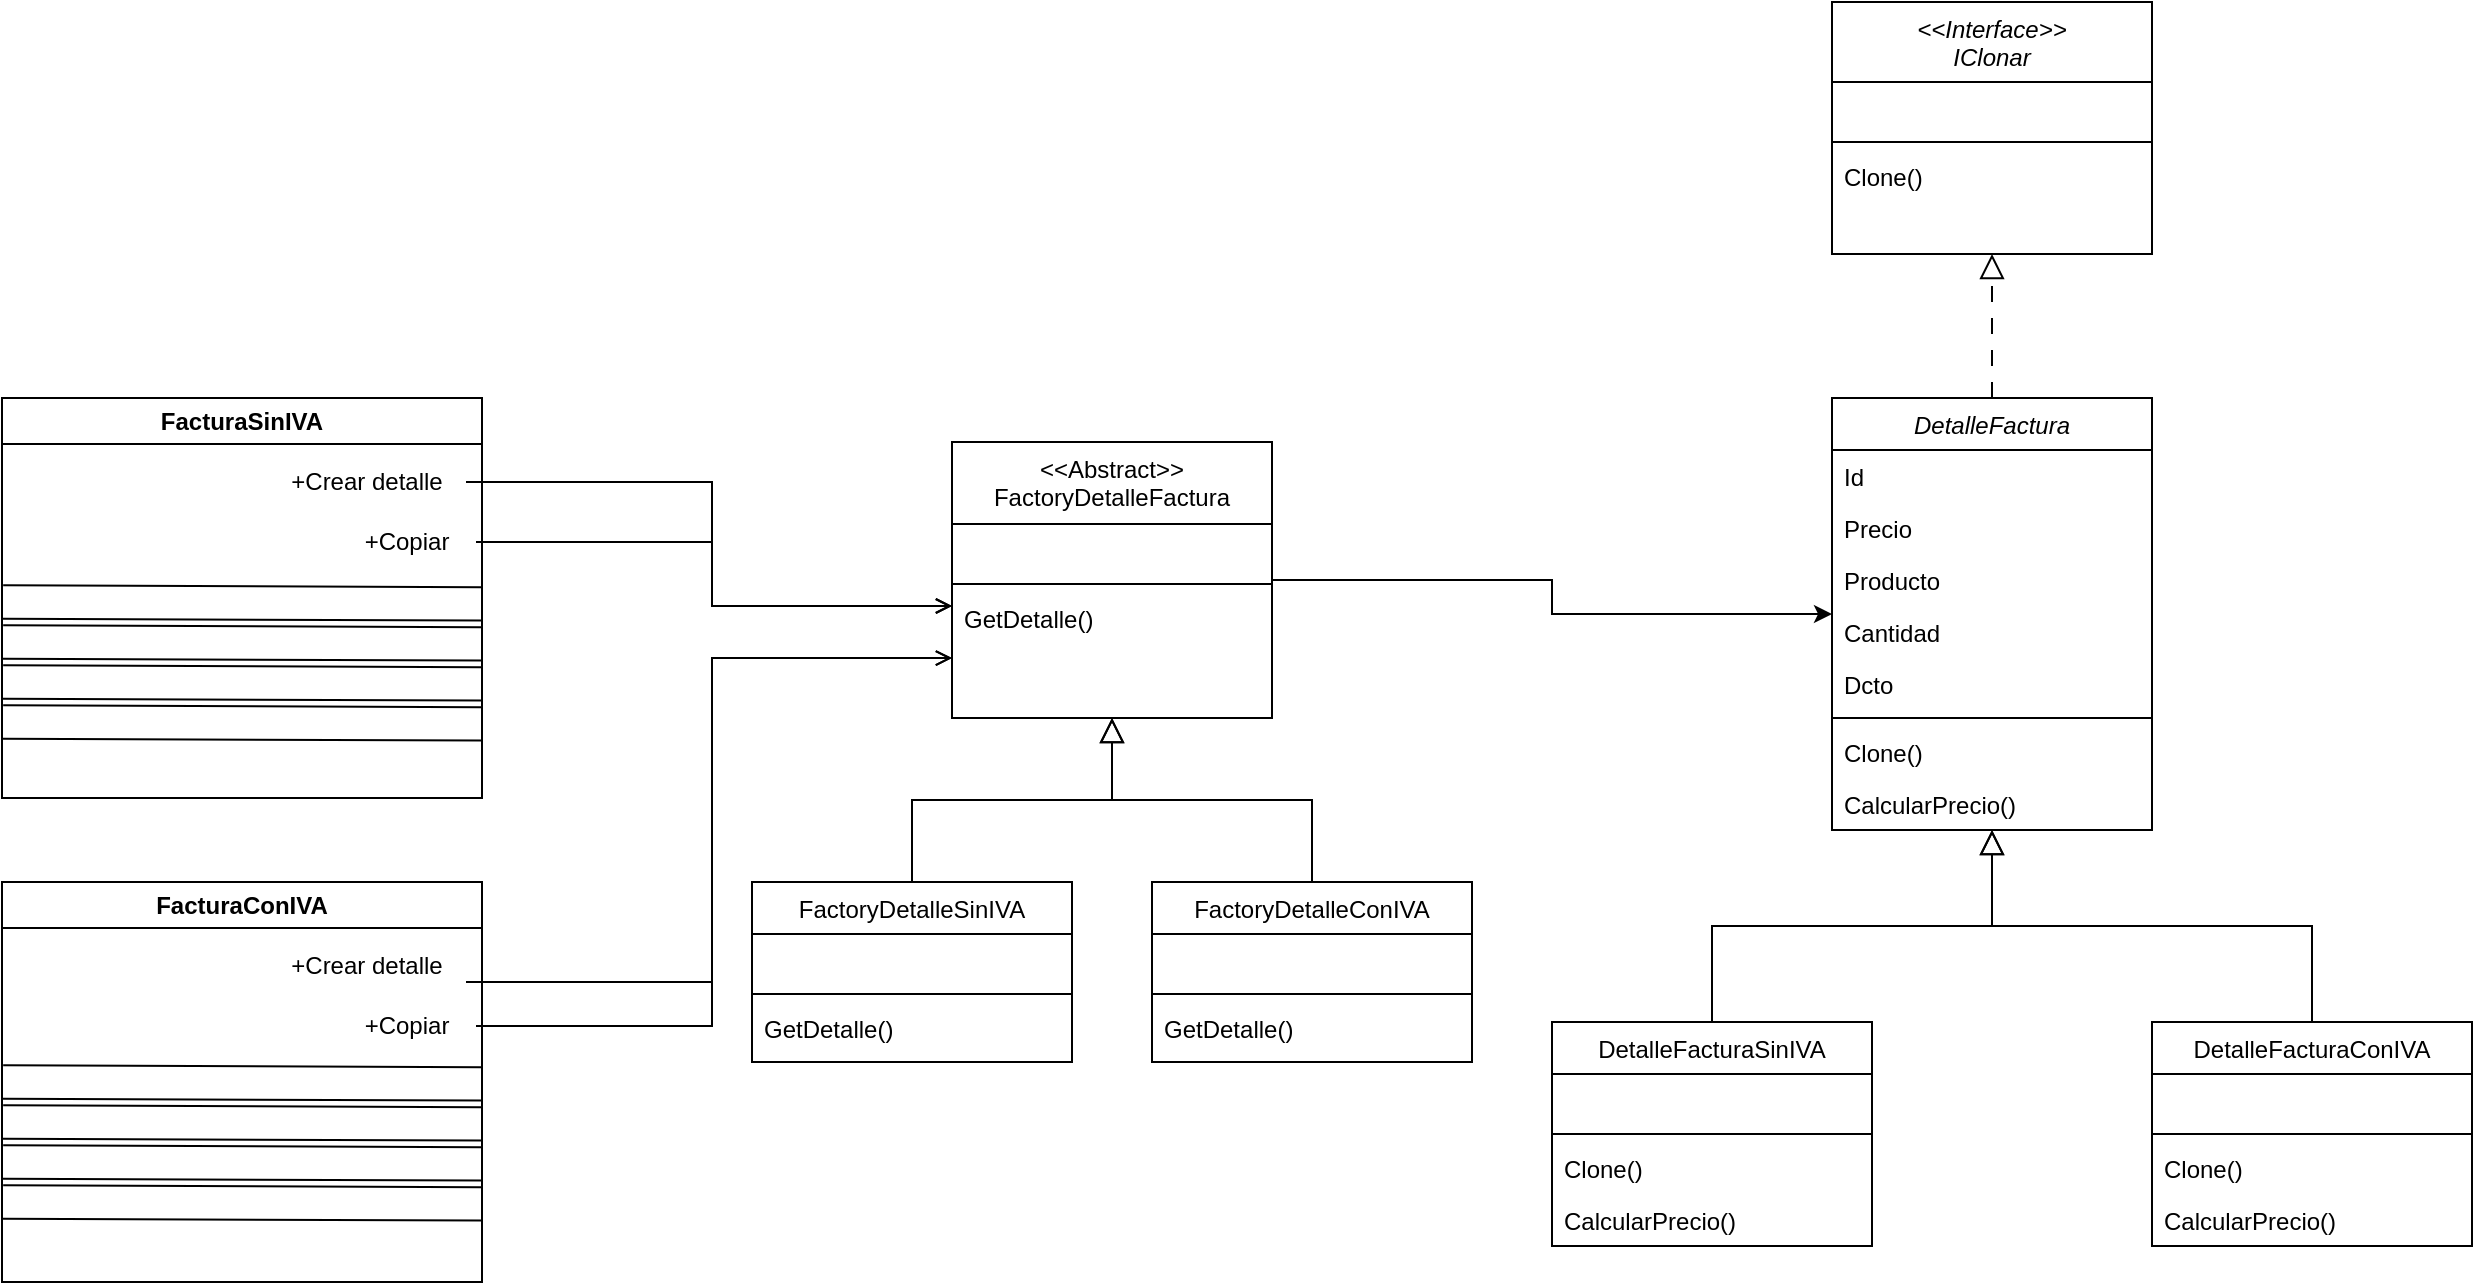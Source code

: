 <mxfile version="22.1.0" type="github">
  <diagram id="C5RBs43oDa-KdzZeNtuy" name="Page-1">
    <mxGraphModel dx="2117" dy="1743" grid="1" gridSize="10" guides="1" tooltips="1" connect="1" arrows="1" fold="1" page="1" pageScale="1" pageWidth="827" pageHeight="1169" math="0" shadow="0">
      <root>
        <mxCell id="WIyWlLk6GJQsqaUBKTNV-0" />
        <mxCell id="WIyWlLk6GJQsqaUBKTNV-1" parent="WIyWlLk6GJQsqaUBKTNV-0" />
        <mxCell id="jp-SRCnOsA3qcLdnqWe--9" style="edgeStyle=orthogonalEdgeStyle;rounded=0;orthogonalLoop=1;jettySize=auto;html=1;endArrow=block;endFill=0;dashed=1;dashPattern=8 8;endSize=10;" parent="WIyWlLk6GJQsqaUBKTNV-1" source="zkfFHV4jXpPFQw0GAbJ--0" target="jp-SRCnOsA3qcLdnqWe--0" edge="1">
          <mxGeometry relative="1" as="geometry" />
        </mxCell>
        <mxCell id="zkfFHV4jXpPFQw0GAbJ--0" value="DetalleFactura" style="swimlane;fontStyle=2;align=center;verticalAlign=top;childLayout=stackLayout;horizontal=1;startSize=26;horizontalStack=0;resizeParent=1;resizeLast=0;collapsible=1;marginBottom=0;rounded=0;shadow=0;strokeWidth=1;" parent="WIyWlLk6GJQsqaUBKTNV-1" vertex="1">
          <mxGeometry x="220" y="128" width="160" height="216" as="geometry">
            <mxRectangle x="230" y="140" width="160" height="26" as="alternateBounds" />
          </mxGeometry>
        </mxCell>
        <mxCell id="zkfFHV4jXpPFQw0GAbJ--1" value="Id" style="text;align=left;verticalAlign=top;spacingLeft=4;spacingRight=4;overflow=hidden;rotatable=0;points=[[0,0.5],[1,0.5]];portConstraint=eastwest;" parent="zkfFHV4jXpPFQw0GAbJ--0" vertex="1">
          <mxGeometry y="26" width="160" height="26" as="geometry" />
        </mxCell>
        <mxCell id="jp-SRCnOsA3qcLdnqWe--6" value="Precio" style="text;align=left;verticalAlign=top;spacingLeft=4;spacingRight=4;overflow=hidden;rotatable=0;points=[[0,0.5],[1,0.5]];portConstraint=eastwest;rounded=0;shadow=0;html=0;" parent="zkfFHV4jXpPFQw0GAbJ--0" vertex="1">
          <mxGeometry y="52" width="160" height="26" as="geometry" />
        </mxCell>
        <mxCell id="zkfFHV4jXpPFQw0GAbJ--2" value="Producto" style="text;align=left;verticalAlign=top;spacingLeft=4;spacingRight=4;overflow=hidden;rotatable=0;points=[[0,0.5],[1,0.5]];portConstraint=eastwest;rounded=0;shadow=0;html=0;" parent="zkfFHV4jXpPFQw0GAbJ--0" vertex="1">
          <mxGeometry y="78" width="160" height="26" as="geometry" />
        </mxCell>
        <mxCell id="jp-SRCnOsA3qcLdnqWe--7" value="Cantidad" style="text;align=left;verticalAlign=top;spacingLeft=4;spacingRight=4;overflow=hidden;rotatable=0;points=[[0,0.5],[1,0.5]];portConstraint=eastwest;rounded=0;shadow=0;html=0;" parent="zkfFHV4jXpPFQw0GAbJ--0" vertex="1">
          <mxGeometry y="104" width="160" height="26" as="geometry" />
        </mxCell>
        <mxCell id="zkfFHV4jXpPFQw0GAbJ--3" value="Dcto" style="text;align=left;verticalAlign=top;spacingLeft=4;spacingRight=4;overflow=hidden;rotatable=0;points=[[0,0.5],[1,0.5]];portConstraint=eastwest;rounded=0;shadow=0;html=0;" parent="zkfFHV4jXpPFQw0GAbJ--0" vertex="1">
          <mxGeometry y="130" width="160" height="26" as="geometry" />
        </mxCell>
        <mxCell id="zkfFHV4jXpPFQw0GAbJ--4" value="" style="line;html=1;strokeWidth=1;align=left;verticalAlign=middle;spacingTop=-1;spacingLeft=3;spacingRight=3;rotatable=0;labelPosition=right;points=[];portConstraint=eastwest;" parent="zkfFHV4jXpPFQw0GAbJ--0" vertex="1">
          <mxGeometry y="156" width="160" height="8" as="geometry" />
        </mxCell>
        <mxCell id="jp-SRCnOsA3qcLdnqWe--8" value="Clone()" style="text;align=left;verticalAlign=top;spacingLeft=4;spacingRight=4;overflow=hidden;rotatable=0;points=[[0,0.5],[1,0.5]];portConstraint=eastwest;" parent="zkfFHV4jXpPFQw0GAbJ--0" vertex="1">
          <mxGeometry y="164" width="160" height="26" as="geometry" />
        </mxCell>
        <mxCell id="zkfFHV4jXpPFQw0GAbJ--5" value="CalcularPrecio()" style="text;align=left;verticalAlign=top;spacingLeft=4;spacingRight=4;overflow=hidden;rotatable=0;points=[[0,0.5],[1,0.5]];portConstraint=eastwest;" parent="zkfFHV4jXpPFQw0GAbJ--0" vertex="1">
          <mxGeometry y="190" width="160" height="26" as="geometry" />
        </mxCell>
        <mxCell id="zkfFHV4jXpPFQw0GAbJ--6" value="&lt;&lt;Abstract&gt;&gt;&#xa;FactoryDetalleFactura" style="swimlane;fontStyle=0;align=center;verticalAlign=top;childLayout=stackLayout;horizontal=1;startSize=41;horizontalStack=0;resizeParent=1;resizeLast=0;collapsible=1;marginBottom=0;rounded=0;shadow=0;strokeWidth=1;" parent="WIyWlLk6GJQsqaUBKTNV-1" vertex="1">
          <mxGeometry x="-220" y="150" width="160" height="138" as="geometry">
            <mxRectangle x="130" y="380" width="160" height="26" as="alternateBounds" />
          </mxGeometry>
        </mxCell>
        <mxCell id="zkfFHV4jXpPFQw0GAbJ--8" value=" " style="text;align=left;verticalAlign=top;spacingLeft=4;spacingRight=4;overflow=hidden;rotatable=0;points=[[0,0.5],[1,0.5]];portConstraint=eastwest;rounded=0;shadow=0;html=0;" parent="zkfFHV4jXpPFQw0GAbJ--6" vertex="1">
          <mxGeometry y="41" width="160" height="26" as="geometry" />
        </mxCell>
        <mxCell id="zkfFHV4jXpPFQw0GAbJ--9" value="" style="line;html=1;strokeWidth=1;align=left;verticalAlign=middle;spacingTop=-1;spacingLeft=3;spacingRight=3;rotatable=0;labelPosition=right;points=[];portConstraint=eastwest;" parent="zkfFHV4jXpPFQw0GAbJ--6" vertex="1">
          <mxGeometry y="67" width="160" height="8" as="geometry" />
        </mxCell>
        <mxCell id="zkfFHV4jXpPFQw0GAbJ--10" value="GetDetalle()" style="text;align=left;verticalAlign=top;spacingLeft=4;spacingRight=4;overflow=hidden;rotatable=0;points=[[0,0.5],[1,0.5]];portConstraint=eastwest;fontStyle=0" parent="zkfFHV4jXpPFQw0GAbJ--6" vertex="1">
          <mxGeometry y="75" width="160" height="26" as="geometry" />
        </mxCell>
        <mxCell id="jp-SRCnOsA3qcLdnqWe--18" style="edgeStyle=orthogonalEdgeStyle;rounded=0;orthogonalLoop=1;jettySize=auto;html=1;endArrow=block;endFill=0;strokeWidth=1;endSize=10;" parent="WIyWlLk6GJQsqaUBKTNV-1" source="zkfFHV4jXpPFQw0GAbJ--13" target="zkfFHV4jXpPFQw0GAbJ--0" edge="1">
          <mxGeometry relative="1" as="geometry" />
        </mxCell>
        <mxCell id="zkfFHV4jXpPFQw0GAbJ--13" value="DetalleFacturaSinIVA" style="swimlane;fontStyle=0;align=center;verticalAlign=top;childLayout=stackLayout;horizontal=1;startSize=26;horizontalStack=0;resizeParent=1;resizeLast=0;collapsible=1;marginBottom=0;rounded=0;shadow=0;strokeWidth=1;" parent="WIyWlLk6GJQsqaUBKTNV-1" vertex="1">
          <mxGeometry x="80" y="440" width="160" height="112" as="geometry">
            <mxRectangle x="340" y="380" width="170" height="26" as="alternateBounds" />
          </mxGeometry>
        </mxCell>
        <mxCell id="jp-SRCnOsA3qcLdnqWe--20" style="text;align=left;verticalAlign=top;spacingLeft=4;spacingRight=4;overflow=hidden;rotatable=0;points=[[0,0.5],[1,0.5]];portConstraint=eastwest;" parent="zkfFHV4jXpPFQw0GAbJ--13" vertex="1">
          <mxGeometry y="26" width="160" height="26" as="geometry" />
        </mxCell>
        <mxCell id="zkfFHV4jXpPFQw0GAbJ--15" value="" style="line;html=1;strokeWidth=1;align=left;verticalAlign=middle;spacingTop=-1;spacingLeft=3;spacingRight=3;rotatable=0;labelPosition=right;points=[];portConstraint=eastwest;" parent="zkfFHV4jXpPFQw0GAbJ--13" vertex="1">
          <mxGeometry y="52" width="160" height="8" as="geometry" />
        </mxCell>
        <mxCell id="jp-SRCnOsA3qcLdnqWe--21" value="Clone()" style="text;align=left;verticalAlign=top;spacingLeft=4;spacingRight=4;overflow=hidden;rotatable=0;points=[[0,0.5],[1,0.5]];portConstraint=eastwest;" parent="zkfFHV4jXpPFQw0GAbJ--13" vertex="1">
          <mxGeometry y="60" width="160" height="26" as="geometry" />
        </mxCell>
        <mxCell id="lr7jb0J3LA6OWk25KDTx-0" value="CalcularPrecio()" style="text;align=left;verticalAlign=top;spacingLeft=4;spacingRight=4;overflow=hidden;rotatable=0;points=[[0,0.5],[1,0.5]];portConstraint=eastwest;" parent="zkfFHV4jXpPFQw0GAbJ--13" vertex="1">
          <mxGeometry y="86" width="160" height="26" as="geometry" />
        </mxCell>
        <mxCell id="jp-SRCnOsA3qcLdnqWe--0" value="&lt;&lt;Interface&gt;&gt;&#xa;IClonar" style="swimlane;fontStyle=2;align=center;verticalAlign=top;childLayout=stackLayout;horizontal=1;startSize=40;horizontalStack=0;resizeParent=1;resizeLast=0;collapsible=1;marginBottom=0;rounded=0;shadow=0;strokeWidth=1;swimlaneHead=1;" parent="WIyWlLk6GJQsqaUBKTNV-1" vertex="1">
          <mxGeometry x="220" y="-70" width="160" height="126" as="geometry">
            <mxRectangle x="250" y="-160" width="160" height="26" as="alternateBounds" />
          </mxGeometry>
        </mxCell>
        <mxCell id="jp-SRCnOsA3qcLdnqWe--3" value=" " style="text;align=left;verticalAlign=top;spacingLeft=4;spacingRight=4;overflow=hidden;rotatable=0;points=[[0,0.5],[1,0.5]];portConstraint=eastwest;rounded=0;shadow=0;html=0;" parent="jp-SRCnOsA3qcLdnqWe--0" vertex="1">
          <mxGeometry y="40" width="160" height="26" as="geometry" />
        </mxCell>
        <mxCell id="jp-SRCnOsA3qcLdnqWe--4" value="" style="line;html=1;strokeWidth=1;align=left;verticalAlign=middle;spacingTop=-1;spacingLeft=3;spacingRight=3;rotatable=0;labelPosition=right;points=[];portConstraint=eastwest;" parent="jp-SRCnOsA3qcLdnqWe--0" vertex="1">
          <mxGeometry y="66" width="160" height="8" as="geometry" />
        </mxCell>
        <mxCell id="jp-SRCnOsA3qcLdnqWe--5" value="Clone()" style="text;align=left;verticalAlign=top;spacingLeft=4;spacingRight=4;overflow=hidden;rotatable=0;points=[[0,0.5],[1,0.5]];portConstraint=eastwest;" parent="jp-SRCnOsA3qcLdnqWe--0" vertex="1">
          <mxGeometry y="74" width="160" height="26" as="geometry" />
        </mxCell>
        <mxCell id="jp-SRCnOsA3qcLdnqWe--26" style="edgeStyle=orthogonalEdgeStyle;rounded=0;orthogonalLoop=1;jettySize=auto;html=1;endArrow=block;endFill=0;strokeWidth=1;endSize=10;" parent="WIyWlLk6GJQsqaUBKTNV-1" source="jp-SRCnOsA3qcLdnqWe--22" target="zkfFHV4jXpPFQw0GAbJ--0" edge="1">
          <mxGeometry relative="1" as="geometry" />
        </mxCell>
        <mxCell id="jp-SRCnOsA3qcLdnqWe--22" value="DetalleFacturaConIVA" style="swimlane;fontStyle=0;align=center;verticalAlign=top;childLayout=stackLayout;horizontal=1;startSize=26;horizontalStack=0;resizeParent=1;resizeLast=0;collapsible=1;marginBottom=0;rounded=0;shadow=0;strokeWidth=1;" parent="WIyWlLk6GJQsqaUBKTNV-1" vertex="1">
          <mxGeometry x="380" y="440" width="160" height="112" as="geometry">
            <mxRectangle x="340" y="380" width="170" height="26" as="alternateBounds" />
          </mxGeometry>
        </mxCell>
        <mxCell id="jp-SRCnOsA3qcLdnqWe--23" style="text;align=left;verticalAlign=top;spacingLeft=4;spacingRight=4;overflow=hidden;rotatable=0;points=[[0,0.5],[1,0.5]];portConstraint=eastwest;" parent="jp-SRCnOsA3qcLdnqWe--22" vertex="1">
          <mxGeometry y="26" width="160" height="26" as="geometry" />
        </mxCell>
        <mxCell id="jp-SRCnOsA3qcLdnqWe--24" value="" style="line;html=1;strokeWidth=1;align=left;verticalAlign=middle;spacingTop=-1;spacingLeft=3;spacingRight=3;rotatable=0;labelPosition=right;points=[];portConstraint=eastwest;" parent="jp-SRCnOsA3qcLdnqWe--22" vertex="1">
          <mxGeometry y="52" width="160" height="8" as="geometry" />
        </mxCell>
        <mxCell id="jp-SRCnOsA3qcLdnqWe--25" value="Clone()" style="text;align=left;verticalAlign=top;spacingLeft=4;spacingRight=4;overflow=hidden;rotatable=0;points=[[0,0.5],[1,0.5]];portConstraint=eastwest;" parent="jp-SRCnOsA3qcLdnqWe--22" vertex="1">
          <mxGeometry y="60" width="160" height="26" as="geometry" />
        </mxCell>
        <mxCell id="lr7jb0J3LA6OWk25KDTx-2" value="CalcularPrecio()" style="text;align=left;verticalAlign=top;spacingLeft=4;spacingRight=4;overflow=hidden;rotatable=0;points=[[0,0.5],[1,0.5]];portConstraint=eastwest;" parent="jp-SRCnOsA3qcLdnqWe--22" vertex="1">
          <mxGeometry y="86" width="160" height="26" as="geometry" />
        </mxCell>
        <mxCell id="jp-SRCnOsA3qcLdnqWe--28" value="FacturaSinIVA" style="swimlane;whiteSpace=wrap;html=1;" parent="WIyWlLk6GJQsqaUBKTNV-1" vertex="1">
          <mxGeometry x="-695" y="128" width="240" height="200" as="geometry" />
        </mxCell>
        <mxCell id="jp-SRCnOsA3qcLdnqWe--29" value="+Crear detalle" style="text;html=1;align=center;verticalAlign=middle;resizable=0;points=[];autosize=1;strokeColor=none;fillColor=none;" parent="jp-SRCnOsA3qcLdnqWe--28" vertex="1">
          <mxGeometry x="132" y="27" width="100" height="30" as="geometry" />
        </mxCell>
        <mxCell id="jp-SRCnOsA3qcLdnqWe--30" value="+Copiar" style="text;html=1;align=center;verticalAlign=middle;resizable=0;points=[];autosize=1;strokeColor=none;fillColor=none;" parent="jp-SRCnOsA3qcLdnqWe--28" vertex="1">
          <mxGeometry x="167" y="57" width="70" height="30" as="geometry" />
        </mxCell>
        <mxCell id="jp-SRCnOsA3qcLdnqWe--48" value="" style="shape=link;html=1;rounded=0;entryX=1.035;entryY=1.032;entryDx=0;entryDy=0;entryPerimeter=0;width=16.667;verticalAlign=middle;" parent="jp-SRCnOsA3qcLdnqWe--28" edge="1">
          <mxGeometry width="100" relative="1" as="geometry">
            <mxPoint x="0.55" y="102" as="sourcePoint" />
            <mxPoint x="240.0" y="102.96" as="targetPoint" />
          </mxGeometry>
        </mxCell>
        <mxCell id="jp-SRCnOsA3qcLdnqWe--51" value="" style="shape=link;html=1;rounded=0;entryX=1.035;entryY=1.032;entryDx=0;entryDy=0;entryPerimeter=0;width=16.667;verticalAlign=middle;" parent="jp-SRCnOsA3qcLdnqWe--28" edge="1">
          <mxGeometry width="100" relative="1" as="geometry">
            <mxPoint x="0.55" y="162" as="sourcePoint" />
            <mxPoint x="240.0" y="162.96" as="targetPoint" />
          </mxGeometry>
        </mxCell>
        <mxCell id="jp-SRCnOsA3qcLdnqWe--50" value="" style="shape=link;html=1;rounded=0;entryX=1.035;entryY=1.032;entryDx=0;entryDy=0;entryPerimeter=0;width=16.667;verticalAlign=middle;" parent="jp-SRCnOsA3qcLdnqWe--28" edge="1">
          <mxGeometry width="100" relative="1" as="geometry">
            <mxPoint x="0.55" y="142" as="sourcePoint" />
            <mxPoint x="240.0" y="142.96" as="targetPoint" />
          </mxGeometry>
        </mxCell>
        <mxCell id="jp-SRCnOsA3qcLdnqWe--49" value="" style="shape=link;html=1;rounded=0;entryX=1.035;entryY=1.032;entryDx=0;entryDy=0;entryPerimeter=0;width=16.667;verticalAlign=middle;" parent="jp-SRCnOsA3qcLdnqWe--28" edge="1">
          <mxGeometry width="100" relative="1" as="geometry">
            <mxPoint x="0.55" y="122" as="sourcePoint" />
            <mxPoint x="240.0" y="122.96" as="targetPoint" />
          </mxGeometry>
        </mxCell>
        <mxCell id="jp-SRCnOsA3qcLdnqWe--32" style="edgeStyle=orthogonalEdgeStyle;rounded=0;orthogonalLoop=1;jettySize=auto;html=1;endArrow=open;endFill=0;" parent="WIyWlLk6GJQsqaUBKTNV-1" source="jp-SRCnOsA3qcLdnqWe--29" target="zkfFHV4jXpPFQw0GAbJ--10" edge="1">
          <mxGeometry relative="1" as="geometry">
            <Array as="points">
              <mxPoint x="-340" y="170" />
              <mxPoint x="-340" y="232" />
            </Array>
          </mxGeometry>
        </mxCell>
        <mxCell id="jp-SRCnOsA3qcLdnqWe--33" style="edgeStyle=orthogonalEdgeStyle;rounded=0;orthogonalLoop=1;jettySize=auto;html=1;endArrow=open;endFill=0;" parent="WIyWlLk6GJQsqaUBKTNV-1" source="jp-SRCnOsA3qcLdnqWe--30" target="zkfFHV4jXpPFQw0GAbJ--10" edge="1">
          <mxGeometry relative="1" as="geometry">
            <Array as="points">
              <mxPoint x="-340" y="200" />
              <mxPoint x="-340" y="232" />
            </Array>
          </mxGeometry>
        </mxCell>
        <mxCell id="jp-SRCnOsA3qcLdnqWe--34" value="FacturaConIVA" style="swimlane;whiteSpace=wrap;html=1;" parent="WIyWlLk6GJQsqaUBKTNV-1" vertex="1">
          <mxGeometry x="-695" y="370" width="240" height="200" as="geometry" />
        </mxCell>
        <mxCell id="jp-SRCnOsA3qcLdnqWe--35" value="+Crear detalle" style="text;html=1;align=center;verticalAlign=middle;resizable=0;points=[];autosize=1;strokeColor=none;fillColor=none;" parent="jp-SRCnOsA3qcLdnqWe--34" vertex="1">
          <mxGeometry x="132" y="27" width="100" height="30" as="geometry" />
        </mxCell>
        <mxCell id="jp-SRCnOsA3qcLdnqWe--36" value="+Copiar" style="text;html=1;align=center;verticalAlign=middle;resizable=0;points=[];autosize=1;strokeColor=none;fillColor=none;" parent="jp-SRCnOsA3qcLdnqWe--34" vertex="1">
          <mxGeometry x="167" y="57" width="70" height="30" as="geometry" />
        </mxCell>
        <mxCell id="jp-SRCnOsA3qcLdnqWe--55" value="" style="shape=link;html=1;rounded=0;entryX=1.035;entryY=1.032;entryDx=0;entryDy=0;entryPerimeter=0;width=16.667;verticalAlign=middle;" parent="jp-SRCnOsA3qcLdnqWe--34" edge="1">
          <mxGeometry width="100" relative="1" as="geometry">
            <mxPoint x="0.55" y="100" as="sourcePoint" />
            <mxPoint x="240.0" y="100.96" as="targetPoint" />
          </mxGeometry>
        </mxCell>
        <mxCell id="jp-SRCnOsA3qcLdnqWe--56" value="" style="shape=link;html=1;rounded=0;entryX=1.035;entryY=1.032;entryDx=0;entryDy=0;entryPerimeter=0;width=16.667;verticalAlign=middle;" parent="jp-SRCnOsA3qcLdnqWe--34" edge="1">
          <mxGeometry width="100" relative="1" as="geometry">
            <mxPoint x="0.55" y="160" as="sourcePoint" />
            <mxPoint x="240.0" y="160.96" as="targetPoint" />
          </mxGeometry>
        </mxCell>
        <mxCell id="jp-SRCnOsA3qcLdnqWe--57" value="" style="shape=link;html=1;rounded=0;entryX=1.035;entryY=1.032;entryDx=0;entryDy=0;entryPerimeter=0;width=16.667;verticalAlign=middle;" parent="jp-SRCnOsA3qcLdnqWe--34" edge="1">
          <mxGeometry width="100" relative="1" as="geometry">
            <mxPoint x="0.55" y="140" as="sourcePoint" />
            <mxPoint x="240.0" y="140.96" as="targetPoint" />
          </mxGeometry>
        </mxCell>
        <mxCell id="jp-SRCnOsA3qcLdnqWe--58" value="" style="shape=link;html=1;rounded=0;entryX=1.035;entryY=1.032;entryDx=0;entryDy=0;entryPerimeter=0;width=16.667;verticalAlign=middle;" parent="jp-SRCnOsA3qcLdnqWe--34" edge="1">
          <mxGeometry width="100" relative="1" as="geometry">
            <mxPoint x="0.55" y="120" as="sourcePoint" />
            <mxPoint x="240.0" y="120.96" as="targetPoint" />
          </mxGeometry>
        </mxCell>
        <mxCell id="jp-SRCnOsA3qcLdnqWe--37" style="edgeStyle=orthogonalEdgeStyle;rounded=0;orthogonalLoop=1;jettySize=auto;html=1;endArrow=open;endFill=0;" parent="WIyWlLk6GJQsqaUBKTNV-1" source="jp-SRCnOsA3qcLdnqWe--35" edge="1">
          <mxGeometry relative="1" as="geometry">
            <mxPoint x="-220" y="258.048" as="targetPoint" />
            <Array as="points">
              <mxPoint x="-340" y="420" />
              <mxPoint x="-340" y="258" />
            </Array>
          </mxGeometry>
        </mxCell>
        <mxCell id="jp-SRCnOsA3qcLdnqWe--38" style="edgeStyle=orthogonalEdgeStyle;rounded=0;orthogonalLoop=1;jettySize=auto;html=1;endArrow=open;endFill=0;" parent="WIyWlLk6GJQsqaUBKTNV-1" source="jp-SRCnOsA3qcLdnqWe--36" edge="1">
          <mxGeometry relative="1" as="geometry">
            <mxPoint x="-220" y="258.048" as="targetPoint" />
            <Array as="points">
              <mxPoint x="-340" y="442" />
              <mxPoint x="-340" y="258" />
            </Array>
          </mxGeometry>
        </mxCell>
        <mxCell id="jp-SRCnOsA3qcLdnqWe--71" style="edgeStyle=orthogonalEdgeStyle;rounded=0;orthogonalLoop=1;jettySize=auto;html=1;endArrow=block;endFill=0;endSize=10;" parent="WIyWlLk6GJQsqaUBKTNV-1" source="jp-SRCnOsA3qcLdnqWe--60" target="zkfFHV4jXpPFQw0GAbJ--6" edge="1">
          <mxGeometry relative="1" as="geometry" />
        </mxCell>
        <mxCell id="jp-SRCnOsA3qcLdnqWe--60" value="FactoryDetalleConIVA" style="swimlane;fontStyle=0;align=center;verticalAlign=top;childLayout=stackLayout;horizontal=1;startSize=26;horizontalStack=0;resizeParent=1;resizeLast=0;collapsible=1;marginBottom=0;rounded=0;shadow=0;strokeWidth=1;" parent="WIyWlLk6GJQsqaUBKTNV-1" vertex="1">
          <mxGeometry x="-120" y="370" width="160" height="90" as="geometry">
            <mxRectangle x="130" y="380" width="160" height="26" as="alternateBounds" />
          </mxGeometry>
        </mxCell>
        <mxCell id="jp-SRCnOsA3qcLdnqWe--61" value=" " style="text;align=left;verticalAlign=top;spacingLeft=4;spacingRight=4;overflow=hidden;rotatable=0;points=[[0,0.5],[1,0.5]];portConstraint=eastwest;rounded=0;shadow=0;html=0;" parent="jp-SRCnOsA3qcLdnqWe--60" vertex="1">
          <mxGeometry y="26" width="160" height="26" as="geometry" />
        </mxCell>
        <mxCell id="jp-SRCnOsA3qcLdnqWe--62" value="" style="line;html=1;strokeWidth=1;align=left;verticalAlign=middle;spacingTop=-1;spacingLeft=3;spacingRight=3;rotatable=0;labelPosition=right;points=[];portConstraint=eastwest;" parent="jp-SRCnOsA3qcLdnqWe--60" vertex="1">
          <mxGeometry y="52" width="160" height="8" as="geometry" />
        </mxCell>
        <mxCell id="jp-SRCnOsA3qcLdnqWe--64" value="GetDetalle()" style="text;align=left;verticalAlign=top;spacingLeft=4;spacingRight=4;overflow=hidden;rotatable=0;points=[[0,0.5],[1,0.5]];portConstraint=eastwest;" parent="jp-SRCnOsA3qcLdnqWe--60" vertex="1">
          <mxGeometry y="60" width="160" height="26" as="geometry" />
        </mxCell>
        <mxCell id="jp-SRCnOsA3qcLdnqWe--70" style="edgeStyle=orthogonalEdgeStyle;rounded=0;orthogonalLoop=1;jettySize=auto;html=1;endArrow=block;endFill=0;endSize=10;" parent="WIyWlLk6GJQsqaUBKTNV-1" source="jp-SRCnOsA3qcLdnqWe--65" target="zkfFHV4jXpPFQw0GAbJ--6" edge="1">
          <mxGeometry relative="1" as="geometry" />
        </mxCell>
        <mxCell id="jp-SRCnOsA3qcLdnqWe--65" value="FactoryDetalleSinIVA" style="swimlane;fontStyle=0;align=center;verticalAlign=top;childLayout=stackLayout;horizontal=1;startSize=26;horizontalStack=0;resizeParent=1;resizeLast=0;collapsible=1;marginBottom=0;rounded=0;shadow=0;strokeWidth=1;" parent="WIyWlLk6GJQsqaUBKTNV-1" vertex="1">
          <mxGeometry x="-320" y="370" width="160" height="90" as="geometry">
            <mxRectangle x="130" y="380" width="160" height="26" as="alternateBounds" />
          </mxGeometry>
        </mxCell>
        <mxCell id="jp-SRCnOsA3qcLdnqWe--66" value=" " style="text;align=left;verticalAlign=top;spacingLeft=4;spacingRight=4;overflow=hidden;rotatable=0;points=[[0,0.5],[1,0.5]];portConstraint=eastwest;rounded=0;shadow=0;html=0;" parent="jp-SRCnOsA3qcLdnqWe--65" vertex="1">
          <mxGeometry y="26" width="160" height="26" as="geometry" />
        </mxCell>
        <mxCell id="jp-SRCnOsA3qcLdnqWe--67" value="" style="line;html=1;strokeWidth=1;align=left;verticalAlign=middle;spacingTop=-1;spacingLeft=3;spacingRight=3;rotatable=0;labelPosition=right;points=[];portConstraint=eastwest;" parent="jp-SRCnOsA3qcLdnqWe--65" vertex="1">
          <mxGeometry y="52" width="160" height="8" as="geometry" />
        </mxCell>
        <mxCell id="jp-SRCnOsA3qcLdnqWe--68" value="GetDetalle()" style="text;align=left;verticalAlign=top;spacingLeft=4;spacingRight=4;overflow=hidden;rotatable=0;points=[[0,0.5],[1,0.5]];portConstraint=eastwest;fontStyle=0" parent="jp-SRCnOsA3qcLdnqWe--65" vertex="1">
          <mxGeometry y="60" width="160" height="26" as="geometry" />
        </mxCell>
        <mxCell id="jp-SRCnOsA3qcLdnqWe--72" style="edgeStyle=orthogonalEdgeStyle;rounded=0;orthogonalLoop=1;jettySize=auto;html=1;" parent="WIyWlLk6GJQsqaUBKTNV-1" source="zkfFHV4jXpPFQw0GAbJ--6" target="zkfFHV4jXpPFQw0GAbJ--0" edge="1">
          <mxGeometry relative="1" as="geometry" />
        </mxCell>
      </root>
    </mxGraphModel>
  </diagram>
</mxfile>

